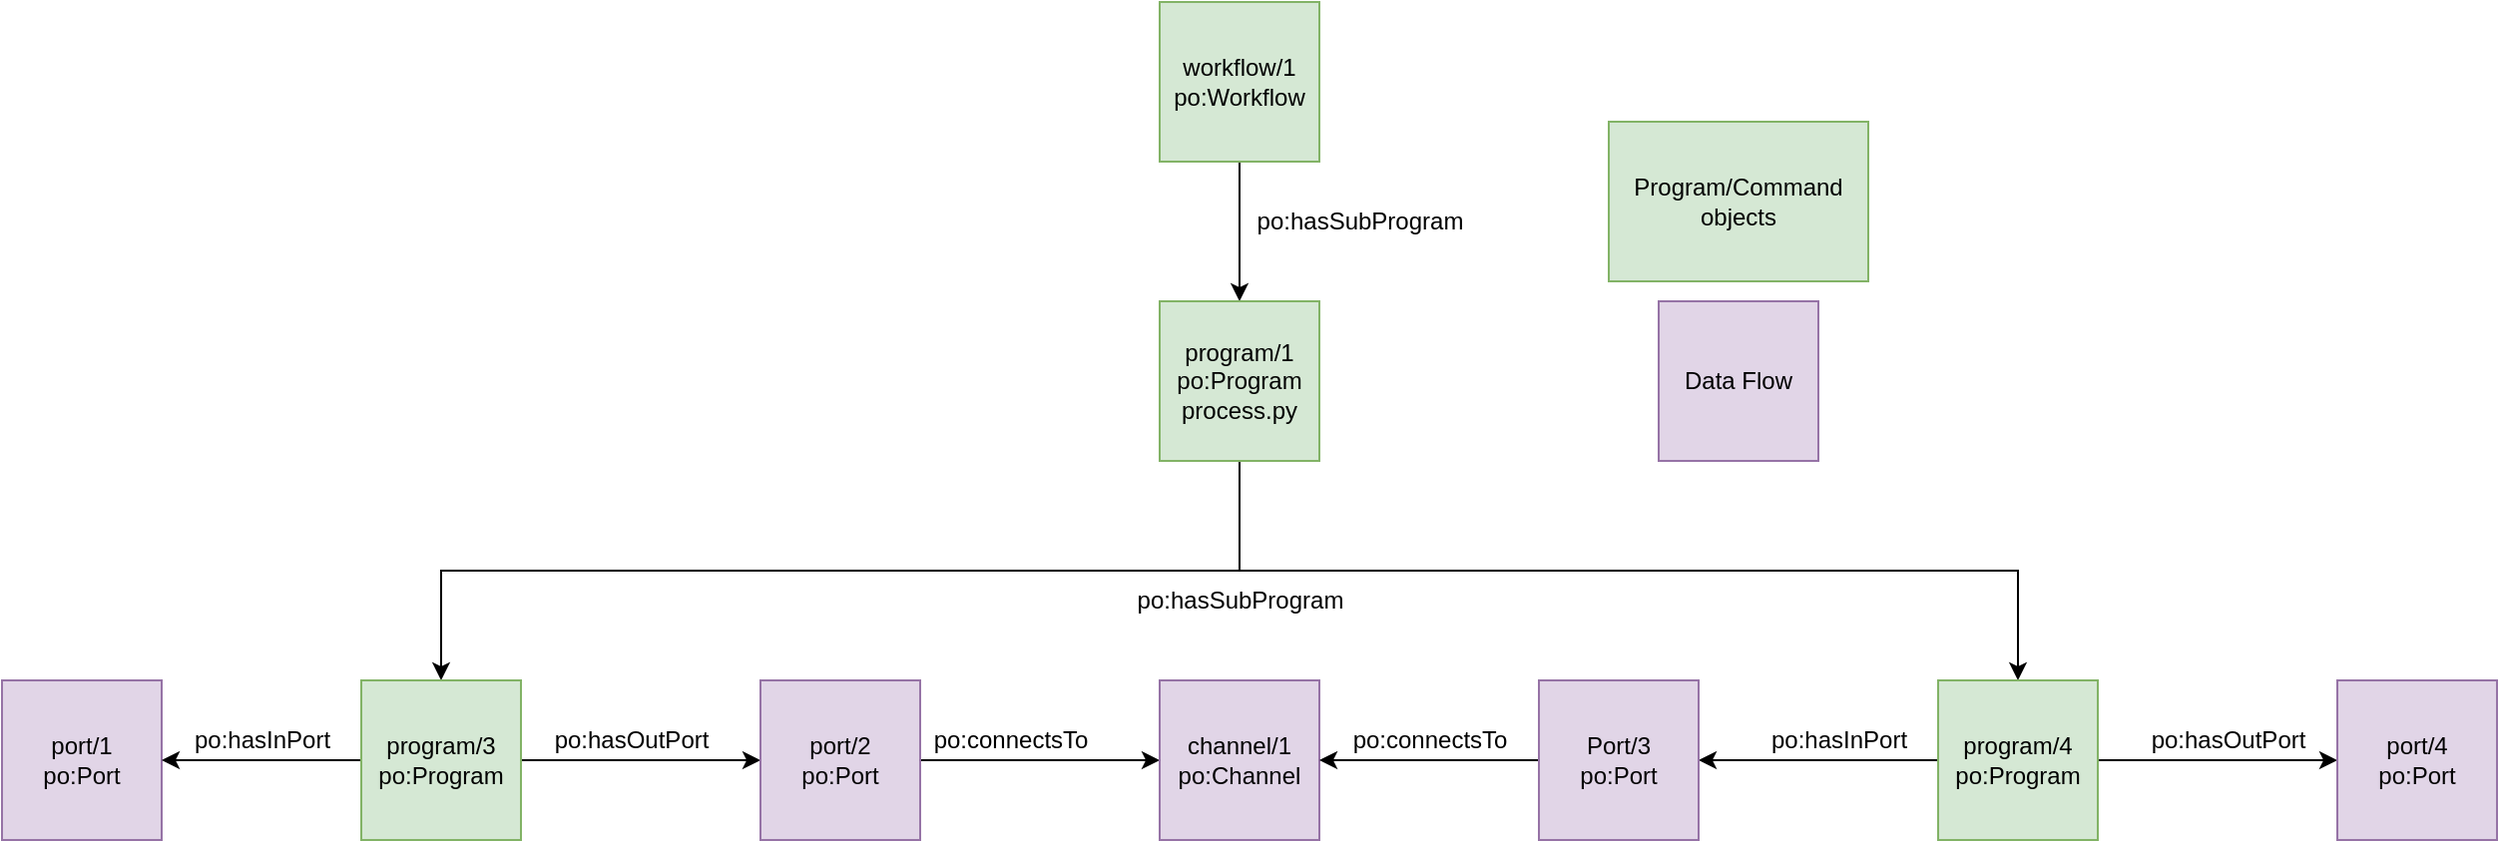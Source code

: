 <mxfile version="13.5.1" type="device"><diagram id="nr_NRhVVc3zL4M__N_EI" name="Page-1"><mxGraphModel dx="1956" dy="753" grid="1" gridSize="10" guides="1" tooltips="1" connect="1" arrows="1" fold="1" page="1" pageScale="1" pageWidth="850" pageHeight="1100" math="0" shadow="0"><root><mxCell id="0"/><mxCell id="1" parent="0"/><mxCell id="AqyXIGENVd9fY5MTf7Ja-3" style="edgeStyle=orthogonalEdgeStyle;rounded=0;orthogonalLoop=1;jettySize=auto;html=1;exitX=0.5;exitY=1;exitDx=0;exitDy=0;" parent="1" source="AqyXIGENVd9fY5MTf7Ja-1" target="AqyXIGENVd9fY5MTf7Ja-2" edge="1"><mxGeometry relative="1" as="geometry"/></mxCell><mxCell id="AqyXIGENVd9fY5MTf7Ja-1" value="workflow/1&lt;br&gt;po:Workflow" style="whiteSpace=wrap;html=1;aspect=fixed;fillColor=#d5e8d4;strokeColor=#82b366;" parent="1" vertex="1"><mxGeometry x="390" y="160" width="80" height="80" as="geometry"/></mxCell><mxCell id="UWosYBGw3EfM6vpf9lHE-16" style="edgeStyle=orthogonalEdgeStyle;rounded=0;orthogonalLoop=1;jettySize=auto;html=1;exitX=0.5;exitY=1;exitDx=0;exitDy=0;" parent="1" source="AqyXIGENVd9fY5MTf7Ja-2" target="UWosYBGw3EfM6vpf9lHE-4" edge="1"><mxGeometry relative="1" as="geometry"/></mxCell><mxCell id="UWosYBGw3EfM6vpf9lHE-40" style="edgeStyle=orthogonalEdgeStyle;rounded=0;orthogonalLoop=1;jettySize=auto;html=1;exitX=0.5;exitY=1;exitDx=0;exitDy=0;" parent="1" source="AqyXIGENVd9fY5MTf7Ja-2" target="UWosYBGw3EfM6vpf9lHE-39" edge="1"><mxGeometry relative="1" as="geometry"/></mxCell><mxCell id="AqyXIGENVd9fY5MTf7Ja-2" value="program/1&lt;br&gt;po:Program&lt;br&gt;process.py" style="whiteSpace=wrap;html=1;aspect=fixed;fillColor=#d5e8d4;strokeColor=#82b366;" parent="1" vertex="1"><mxGeometry x="390" y="310" width="80" height="80" as="geometry"/></mxCell><mxCell id="AqyXIGENVd9fY5MTf7Ja-6" value="po:hasSubProgram" style="text;html=1;align=center;verticalAlign=middle;resizable=0;points=[];autosize=1;" parent="1" vertex="1"><mxGeometry x="430" y="260" width="120" height="20" as="geometry"/></mxCell><mxCell id="UWosYBGw3EfM6vpf9lHE-1" value="port/1&lt;br&gt;po:Port" style="whiteSpace=wrap;html=1;aspect=fixed;fillColor=#e1d5e7;strokeColor=#9673a6;" parent="1" vertex="1"><mxGeometry x="-190" y="500" width="80" height="80" as="geometry"/></mxCell><mxCell id="UWosYBGw3EfM6vpf9lHE-18" style="edgeStyle=orthogonalEdgeStyle;rounded=0;orthogonalLoop=1;jettySize=auto;html=1;exitX=0;exitY=0.5;exitDx=0;exitDy=0;" parent="1" source="UWosYBGw3EfM6vpf9lHE-4" target="UWosYBGw3EfM6vpf9lHE-1" edge="1"><mxGeometry relative="1" as="geometry"/></mxCell><mxCell id="UWosYBGw3EfM6vpf9lHE-22" value="" style="edgeStyle=orthogonalEdgeStyle;rounded=0;orthogonalLoop=1;jettySize=auto;html=1;" parent="1" source="UWosYBGw3EfM6vpf9lHE-4" target="UWosYBGw3EfM6vpf9lHE-21" edge="1"><mxGeometry relative="1" as="geometry"/></mxCell><mxCell id="UWosYBGw3EfM6vpf9lHE-4" value="program/3&lt;br&gt;po:Program" style="whiteSpace=wrap;html=1;aspect=fixed;fillColor=#d5e8d4;strokeColor=#82b366;" parent="1" vertex="1"><mxGeometry x="-10" y="500" width="80" height="80" as="geometry"/></mxCell><mxCell id="UWosYBGw3EfM6vpf9lHE-19" value="po:hasInPort" style="text;html=1;align=center;verticalAlign=middle;resizable=0;points=[];autosize=1;" parent="1" vertex="1"><mxGeometry x="-100" y="520" width="80" height="20" as="geometry"/></mxCell><mxCell id="UWosYBGw3EfM6vpf9lHE-20" value="po:hasSubProgram" style="text;html=1;align=center;verticalAlign=middle;resizable=0;points=[];autosize=1;" parent="1" vertex="1"><mxGeometry x="370" y="450" width="120" height="20" as="geometry"/></mxCell><mxCell id="UWosYBGw3EfM6vpf9lHE-42" value="" style="edgeStyle=orthogonalEdgeStyle;rounded=0;orthogonalLoop=1;jettySize=auto;html=1;" parent="1" source="UWosYBGw3EfM6vpf9lHE-21" target="UWosYBGw3EfM6vpf9lHE-41" edge="1"><mxGeometry relative="1" as="geometry"/></mxCell><mxCell id="UWosYBGw3EfM6vpf9lHE-21" value="port/2&lt;br&gt;po:Port" style="whiteSpace=wrap;html=1;aspect=fixed;fillColor=#e1d5e7;strokeColor=#9673a6;" parent="1" vertex="1"><mxGeometry x="190" y="500" width="80" height="80" as="geometry"/></mxCell><mxCell id="UWosYBGw3EfM6vpf9lHE-23" value="po:hasOutPort" style="text;html=1;align=center;verticalAlign=middle;resizable=0;points=[];autosize=1;" parent="1" vertex="1"><mxGeometry x="80" y="520" width="90" height="20" as="geometry"/></mxCell><mxCell id="UWosYBGw3EfM6vpf9lHE-44" value="" style="edgeStyle=orthogonalEdgeStyle;rounded=0;orthogonalLoop=1;jettySize=auto;html=1;" parent="1" source="UWosYBGw3EfM6vpf9lHE-39" target="UWosYBGw3EfM6vpf9lHE-43" edge="1"><mxGeometry relative="1" as="geometry"/></mxCell><mxCell id="UWosYBGw3EfM6vpf9lHE-51" value="" style="edgeStyle=orthogonalEdgeStyle;rounded=0;orthogonalLoop=1;jettySize=auto;html=1;" parent="1" source="UWosYBGw3EfM6vpf9lHE-39" target="UWosYBGw3EfM6vpf9lHE-50" edge="1"><mxGeometry relative="1" as="geometry"/></mxCell><mxCell id="UWosYBGw3EfM6vpf9lHE-39" value="program/4&lt;br&gt;po:Program" style="whiteSpace=wrap;html=1;aspect=fixed;fillColor=#d5e8d4;strokeColor=#82b366;" parent="1" vertex="1"><mxGeometry x="780" y="500" width="80" height="80" as="geometry"/></mxCell><mxCell id="UWosYBGw3EfM6vpf9lHE-41" value="channel/1&lt;br&gt;po:Channel" style="whiteSpace=wrap;html=1;aspect=fixed;fillColor=#e1d5e7;strokeColor=#9673a6;" parent="1" vertex="1"><mxGeometry x="390" y="500" width="80" height="80" as="geometry"/></mxCell><mxCell id="UWosYBGw3EfM6vpf9lHE-45" style="edgeStyle=orthogonalEdgeStyle;rounded=0;orthogonalLoop=1;jettySize=auto;html=1;exitX=0;exitY=0.5;exitDx=0;exitDy=0;" parent="1" source="UWosYBGw3EfM6vpf9lHE-43" target="UWosYBGw3EfM6vpf9lHE-41" edge="1"><mxGeometry relative="1" as="geometry"/></mxCell><mxCell id="UWosYBGw3EfM6vpf9lHE-43" value="Port/3&lt;br&gt;po:Port" style="whiteSpace=wrap;html=1;aspect=fixed;fillColor=#e1d5e7;strokeColor=#9673a6;" parent="1" vertex="1"><mxGeometry x="580" y="500" width="80" height="80" as="geometry"/></mxCell><mxCell id="UWosYBGw3EfM6vpf9lHE-47" value="po:connectsTo" style="text;html=1;align=center;verticalAlign=middle;resizable=0;points=[];autosize=1;" parent="1" vertex="1"><mxGeometry x="480" y="520" width="90" height="20" as="geometry"/></mxCell><mxCell id="UWosYBGw3EfM6vpf9lHE-48" value="po:connectsTo" style="text;html=1;align=center;verticalAlign=middle;resizable=0;points=[];autosize=1;" parent="1" vertex="1"><mxGeometry x="270" y="520" width="90" height="20" as="geometry"/></mxCell><mxCell id="UWosYBGw3EfM6vpf9lHE-49" value="po:hasInPort" style="text;html=1;align=center;verticalAlign=middle;resizable=0;points=[];autosize=1;" parent="1" vertex="1"><mxGeometry x="690" y="520" width="80" height="20" as="geometry"/></mxCell><mxCell id="UWosYBGw3EfM6vpf9lHE-50" value="port/4&lt;br&gt;po:Port" style="whiteSpace=wrap;html=1;aspect=fixed;fillColor=#e1d5e7;strokeColor=#9673a6;" parent="1" vertex="1"><mxGeometry x="980" y="500" width="80" height="80" as="geometry"/></mxCell><mxCell id="UWosYBGw3EfM6vpf9lHE-52" value="po:hasOutPort" style="text;html=1;align=center;verticalAlign=middle;resizable=0;points=[];autosize=1;" parent="1" vertex="1"><mxGeometry x="880" y="520" width="90" height="20" as="geometry"/></mxCell><mxCell id="UWosYBGw3EfM6vpf9lHE-54" value="Data Flow" style="whiteSpace=wrap;html=1;aspect=fixed;fillColor=#e1d5e7;strokeColor=#9673a6;" parent="1" vertex="1"><mxGeometry x="640" y="310" width="80" height="80" as="geometry"/></mxCell><mxCell id="UWosYBGw3EfM6vpf9lHE-55" value="Program/Command&lt;br&gt;objects" style="whiteSpace=wrap;html=1;aspect=fixed;fillColor=#d5e8d4;strokeColor=#82b366;" parent="1" vertex="1"><mxGeometry x="615" y="220" width="130" height="80" as="geometry"/></mxCell></root></mxGraphModel></diagram></mxfile>